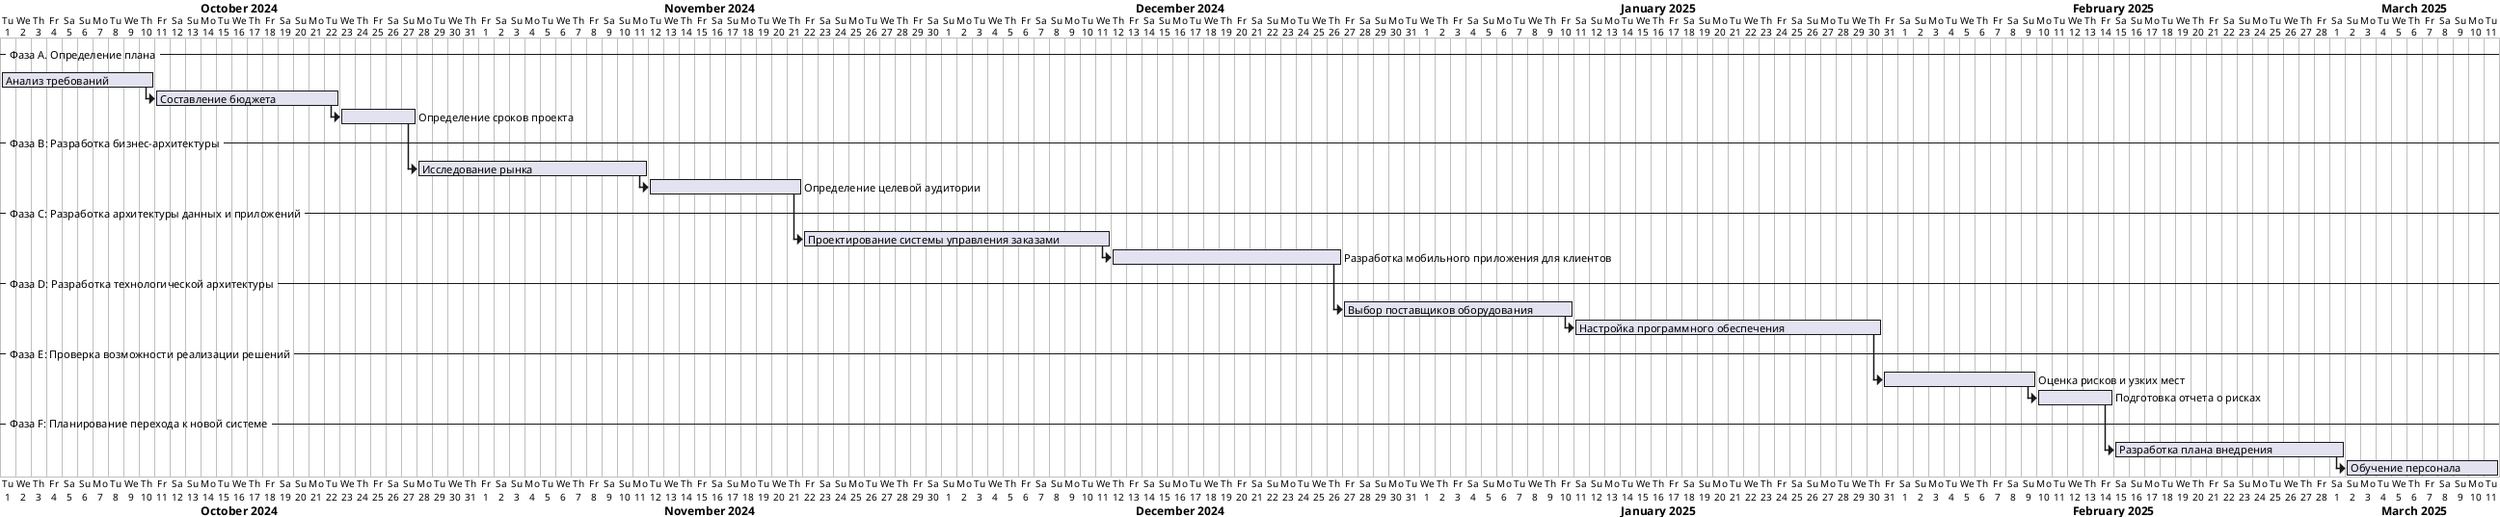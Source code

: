 @startgantt
Project starts 2024-10-01

-- Фаза А. Определение плана --

[Анализ требований] requires 10 days
[Составление бюджета] requires 12 days
[Определение сроков проекта] requires 5 days

[Составление бюджета] starts at [Анализ требований]'s end
[Определение сроков проекта] starts at [Составление бюджета]'s end

-- Фаза B: Разработка бизнес-архитектуры --

[Исследование рынка] requires 15 days
[Определение целевой аудитории] requires 10 days

[Исследование рынка] starts at [Определение сроков проекта]'s end
[Определение целевой аудитории] starts at [Исследование рынка]'s end

-- Фаза C: Разработка архитектуры данных и приложений --

[Проектирование системы управления заказами] requires 20 days
[Разработка мобильного приложения для клиентов] requires 15 days

[Проектирование системы управления заказами] starts at [Определение целевой аудитории]'s end
[Разработка мобильного приложения для клиентов] starts at [Проектирование системы управления заказами]'s end

-- Фаза D: Разработка технологической архитектуры --

[Выбор поставщиков оборудования] requires 15 days
[Настройка программного обеспечения] requires 20 days

[Выбор поставщиков оборудования] starts at [Разработка мобильного приложения для клиентов]'s end
[Настройка программного обеспечения] starts at [Выбор поставщиков оборудования]'s end

-- Фаза E: Проверка возможности реализации решений --

[Оценка рисков и узких мест] requires 10 days
[Подготовка отчета о рисках] requires 5 days

[Оценка рисков и узких мест] starts at [Настройка программного обеспечения]'s end
[Подготовка отчета о рисках] starts at [Оценка рисков и узких мест]'s end

-- Фаза F: Планирование перехода к новой системе --

[Разработка плана внедрения] requires 15 days
[Обучение персонала] requires 10 days

[Разработка плана внедрения] starts at [Подготовка отчета о рисках]'s end
[Обучение персонала] starts at [Разработка плана внедрения]'s end

@endgantt